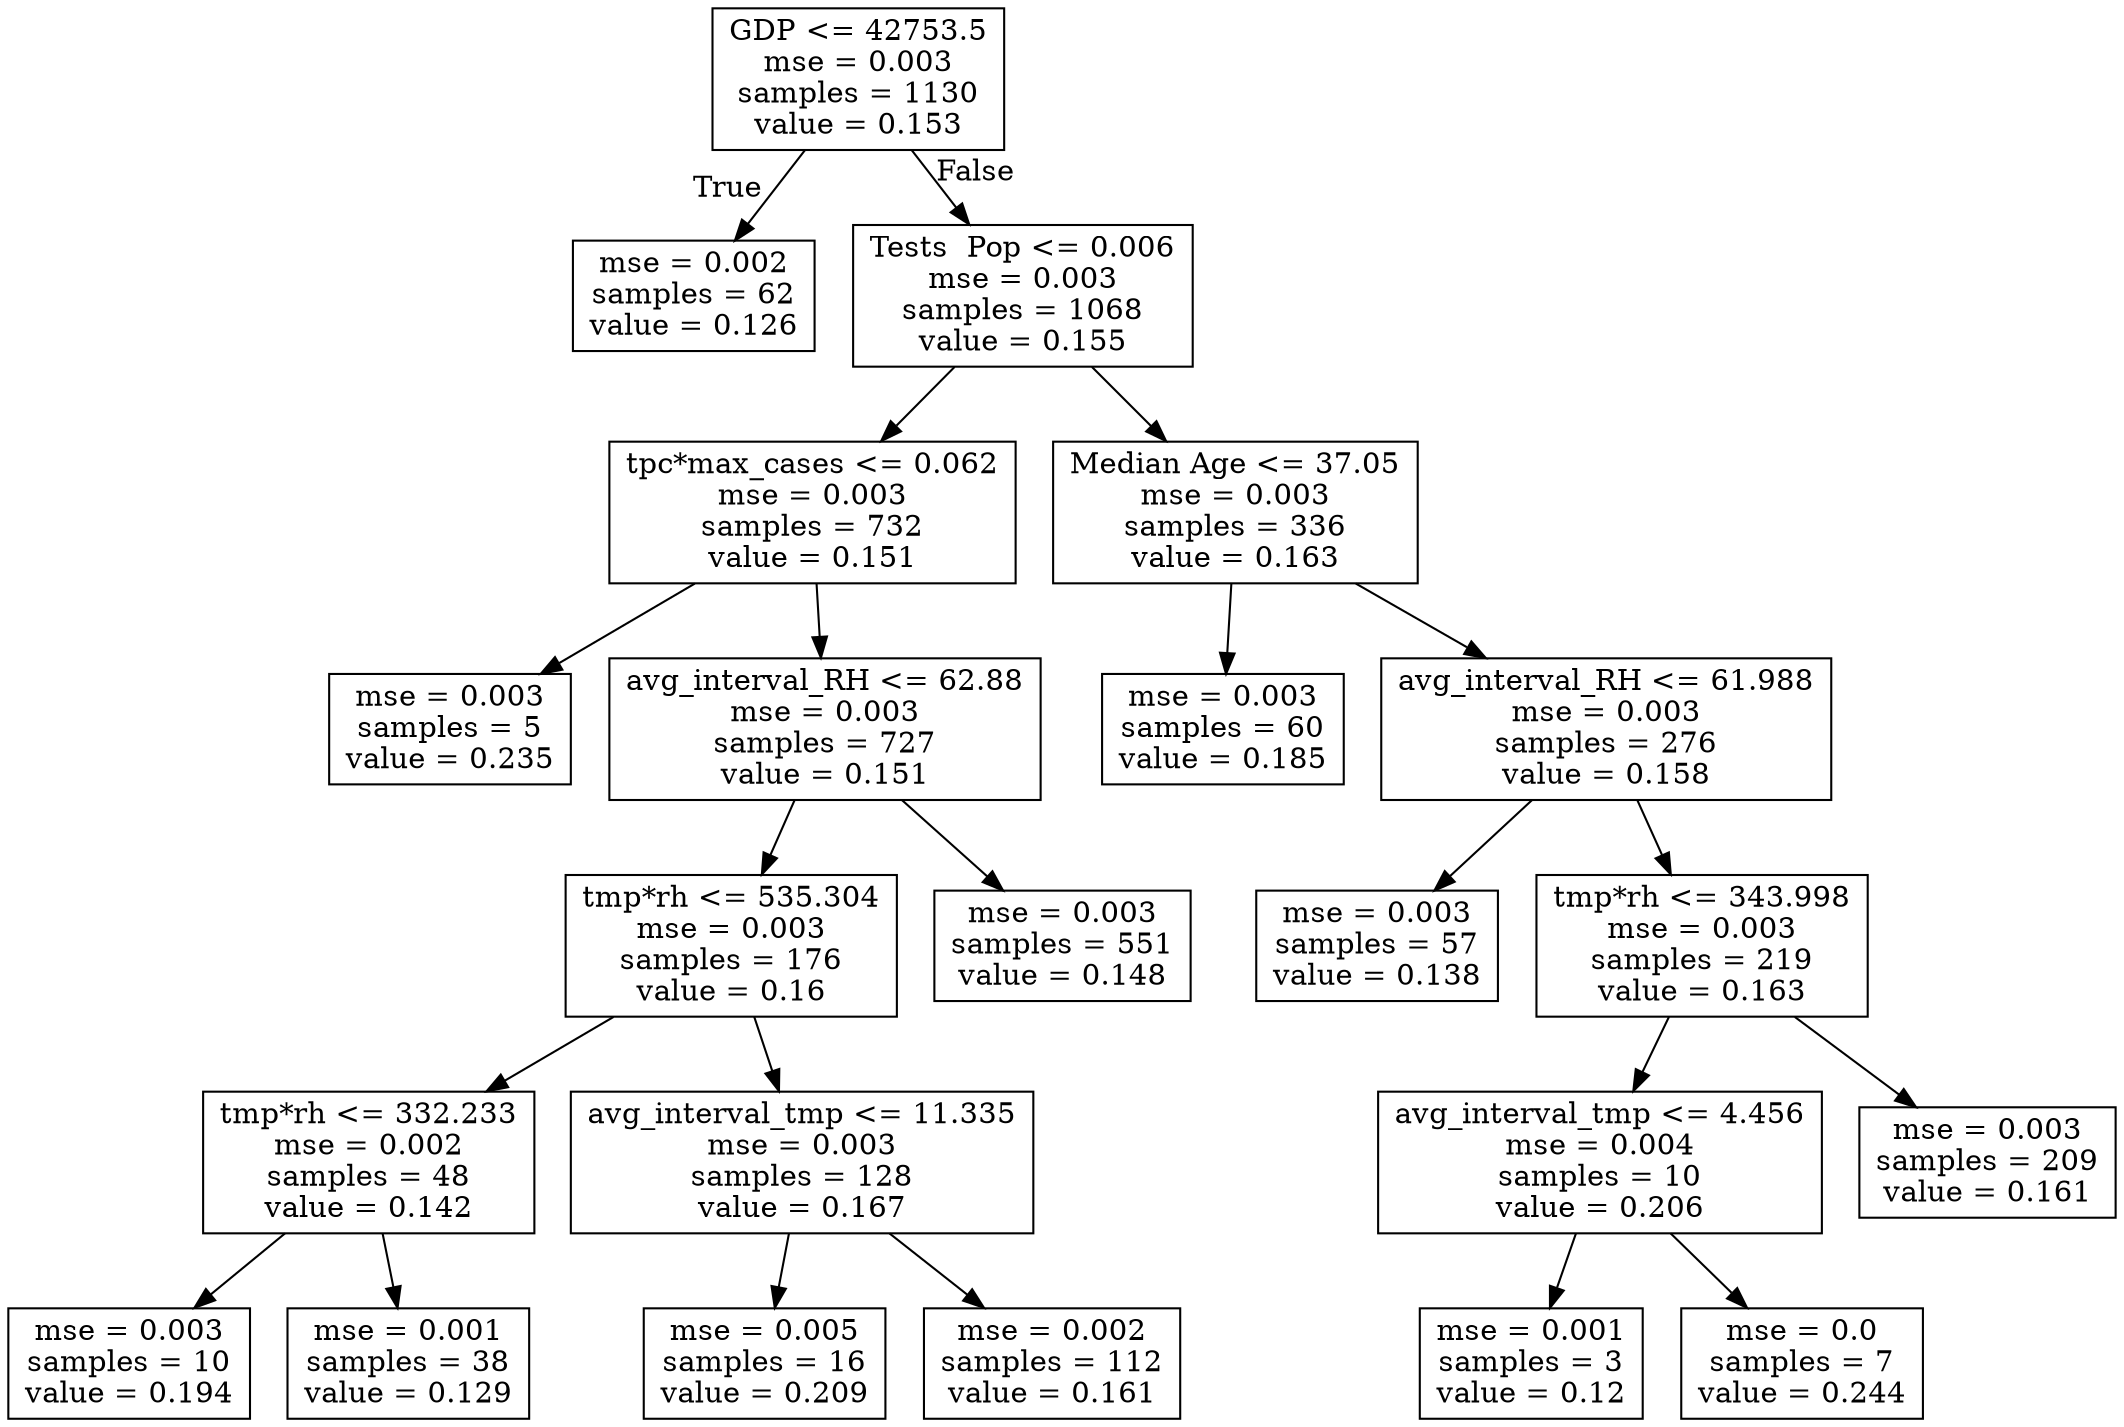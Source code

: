 digraph Tree {
node [shape=box] ;
0 [label="GDP <= 42753.5\nmse = 0.003\nsamples = 1130\nvalue = 0.153"] ;
1 [label="mse = 0.002\nsamples = 62\nvalue = 0.126"] ;
0 -> 1 [labeldistance=2.5, labelangle=45, headlabel="True"] ;
2 [label="Tests \ Pop <= 0.006\nmse = 0.003\nsamples = 1068\nvalue = 0.155"] ;
0 -> 2 [labeldistance=2.5, labelangle=-45, headlabel="False"] ;
3 [label="tpc*max_cases <= 0.062\nmse = 0.003\nsamples = 732\nvalue = 0.151"] ;
2 -> 3 ;
4 [label="mse = 0.003\nsamples = 5\nvalue = 0.235"] ;
3 -> 4 ;
5 [label="avg_interval_RH <= 62.88\nmse = 0.003\nsamples = 727\nvalue = 0.151"] ;
3 -> 5 ;
6 [label="tmp*rh <= 535.304\nmse = 0.003\nsamples = 176\nvalue = 0.16"] ;
5 -> 6 ;
7 [label="tmp*rh <= 332.233\nmse = 0.002\nsamples = 48\nvalue = 0.142"] ;
6 -> 7 ;
8 [label="mse = 0.003\nsamples = 10\nvalue = 0.194"] ;
7 -> 8 ;
9 [label="mse = 0.001\nsamples = 38\nvalue = 0.129"] ;
7 -> 9 ;
10 [label="avg_interval_tmp <= 11.335\nmse = 0.003\nsamples = 128\nvalue = 0.167"] ;
6 -> 10 ;
11 [label="mse = 0.005\nsamples = 16\nvalue = 0.209"] ;
10 -> 11 ;
12 [label="mse = 0.002\nsamples = 112\nvalue = 0.161"] ;
10 -> 12 ;
13 [label="mse = 0.003\nsamples = 551\nvalue = 0.148"] ;
5 -> 13 ;
14 [label="Median Age <= 37.05\nmse = 0.003\nsamples = 336\nvalue = 0.163"] ;
2 -> 14 ;
15 [label="mse = 0.003\nsamples = 60\nvalue = 0.185"] ;
14 -> 15 ;
16 [label="avg_interval_RH <= 61.988\nmse = 0.003\nsamples = 276\nvalue = 0.158"] ;
14 -> 16 ;
17 [label="mse = 0.003\nsamples = 57\nvalue = 0.138"] ;
16 -> 17 ;
18 [label="tmp*rh <= 343.998\nmse = 0.003\nsamples = 219\nvalue = 0.163"] ;
16 -> 18 ;
19 [label="avg_interval_tmp <= 4.456\nmse = 0.004\nsamples = 10\nvalue = 0.206"] ;
18 -> 19 ;
20 [label="mse = 0.001\nsamples = 3\nvalue = 0.12"] ;
19 -> 20 ;
21 [label="mse = 0.0\nsamples = 7\nvalue = 0.244"] ;
19 -> 21 ;
22 [label="mse = 0.003\nsamples = 209\nvalue = 0.161"] ;
18 -> 22 ;
}